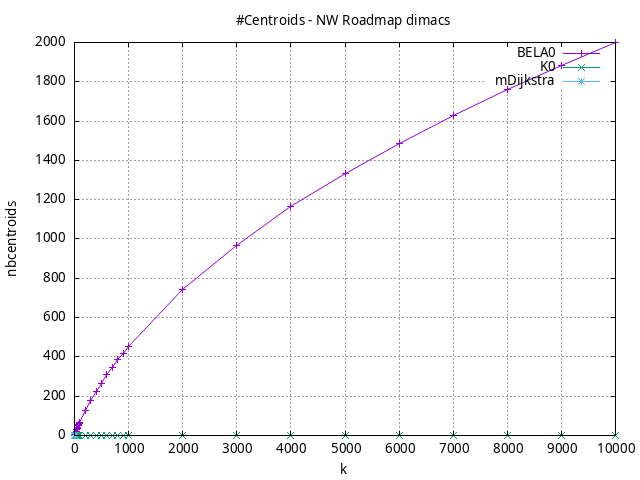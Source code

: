 #!/usr/bin/gnuplot
# -*- coding: utf-8 -*-
#
# results/roadmap/dimacs/NW/USA-road-d.NW.brute-force.nbcentroids.gnuplot
#
# Started on 01/09/2024 14:34:07
# Author: Carlos Linares López
set grid
set xlabel "k"
set ylabel "nbcentroids"

set title "#Centroids - NW Roadmap dimacs"

set terminal png enhanced font "Ariel,10"
set output 'USA-road-d.NW.brute-force.nbcentroids.png'

plot "-" title "BELA0"      with linesp, "-" title "K0"      with linesp, "-" title "mDijkstra"      with linesp

	1 1.0
	2 1.68
	3 2.55
	4 3.23
	5 4.2
	6 4.82
	7 5.68
	8 6.3
	9 7.25
	10 7.87
	20 15.26
	30 22.42
	40 29.54
	50 36.52
	60 43.2
	70 49.75
	80 56.22
	90 62.52
	100 68.65
	200 125.51
	300 176.85
	400 223.82
	500 266.95
	600 307.92
	700 346.75
	800 384.32
	900 419.6
	1000 453.8
	2000 741.53
	3000 969.36
	4000 1163.39
	5000 1334.17
	6000 1488.03
	7000 1630.7
	8000 1762.05
	9000 1882.01
	10000 1997.9
end
	1 0.0
	2 0.0
	3 0.0
	4 0.0
	5 0.0
	6 0.0
	7 0.0
	8 0.0
	9 0.0
	10 0.0
	20 0.0
	30 0.0
	40 0.0
	50 0.0
	60 0.0
	70 0.0
	80 0.0
	90 0.0
	100 0.0
	200 0.0
	300 0.0
	400 0.0
	500 0.0
	600 0.0
	700 0.0
	800 0.0
	900 0.0
	1000 0.0
	2000 0.0
	3000 0.0
	4000 0.0
	5000 0.0
	6000 0.0
	7000 0.0
	8000 0.0
	9000 0.0
	10000 0.0
end
	1 0.0
	2 0.0
	3 0.0
	4 0.0
	5 0.0
	6 0.0
	7 0.0
	8 0.0
	9 0.0
	10 0.0
end
